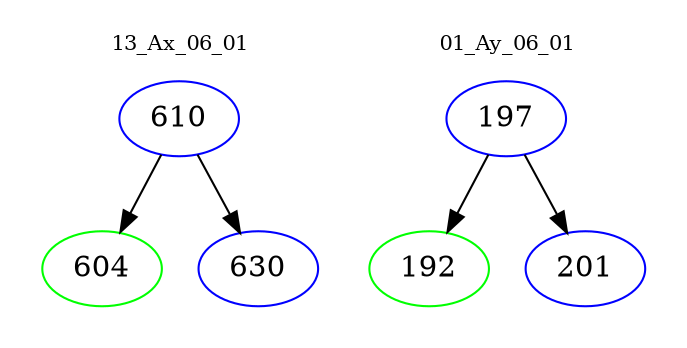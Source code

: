 digraph{
subgraph cluster_0 {
color = white
label = "13_Ax_06_01";
fontsize=10;
T0_610 [label="610", color="blue"]
T0_610 -> T0_604 [color="black"]
T0_604 [label="604", color="green"]
T0_610 -> T0_630 [color="black"]
T0_630 [label="630", color="blue"]
}
subgraph cluster_1 {
color = white
label = "01_Ay_06_01";
fontsize=10;
T1_197 [label="197", color="blue"]
T1_197 -> T1_192 [color="black"]
T1_192 [label="192", color="green"]
T1_197 -> T1_201 [color="black"]
T1_201 [label="201", color="blue"]
}
}

